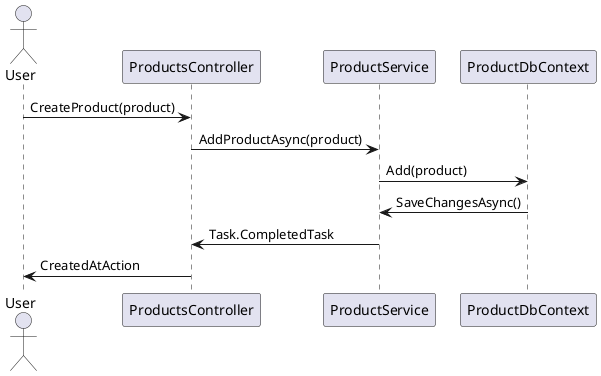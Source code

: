@startuml
actor User

User -> ProductsController : CreateProduct(product)
ProductsController -> ProductService : AddProductAsync(product)
ProductService -> ProductDbContext : Add(product)
ProductDbContext -> ProductService : SaveChangesAsync()
ProductService -> ProductsController : Task.CompletedTask
ProductsController -> User : CreatedAtAction

@enduml
